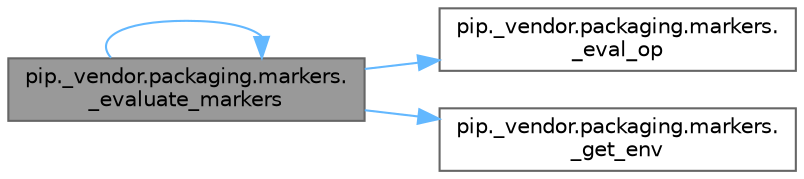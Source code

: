 digraph "pip._vendor.packaging.markers._evaluate_markers"
{
 // LATEX_PDF_SIZE
  bgcolor="transparent";
  edge [fontname=Helvetica,fontsize=10,labelfontname=Helvetica,labelfontsize=10];
  node [fontname=Helvetica,fontsize=10,shape=box,height=0.2,width=0.4];
  rankdir="LR";
  Node1 [id="Node000001",label="pip._vendor.packaging.markers.\l_evaluate_markers",height=0.2,width=0.4,color="gray40", fillcolor="grey60", style="filled", fontcolor="black",tooltip=" "];
  Node1 -> Node2 [id="edge1_Node000001_Node000002",color="steelblue1",style="solid",tooltip=" "];
  Node2 [id="Node000002",label="pip._vendor.packaging.markers.\l_eval_op",height=0.2,width=0.4,color="grey40", fillcolor="white", style="filled",URL="$namespacepip_1_1__vendor_1_1packaging_1_1markers.html#ac54f49223c0e1c52408bb174a7fd4cfc",tooltip=" "];
  Node1 -> Node1 [id="edge2_Node000001_Node000001",color="steelblue1",style="solid",tooltip=" "];
  Node1 -> Node3 [id="edge3_Node000001_Node000003",color="steelblue1",style="solid",tooltip=" "];
  Node3 [id="Node000003",label="pip._vendor.packaging.markers.\l_get_env",height=0.2,width=0.4,color="grey40", fillcolor="white", style="filled",URL="$namespacepip_1_1__vendor_1_1packaging_1_1markers.html#aee84f30a1d88b1441c0199ee91e71645",tooltip=" "];
}
